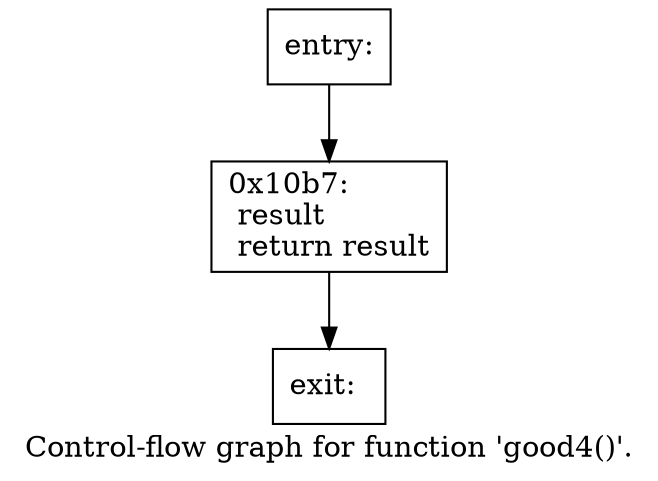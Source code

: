 digraph "Control-flow graph for function 'good4()'." {
  label="Control-flow graph for function 'good4()'.";
  node [shape=record];

  Node06FA17C8 [label="{entry:\l}"];
  Node06FA17C8 -> Node06FA14F8;
  Node06FA14F8 [label="{0x10b7:\l  result\l  return result\l}"];
  Node06FA14F8 -> Node06FA1810;
  Node06FA1810 [label="{exit:\l}"];

}
